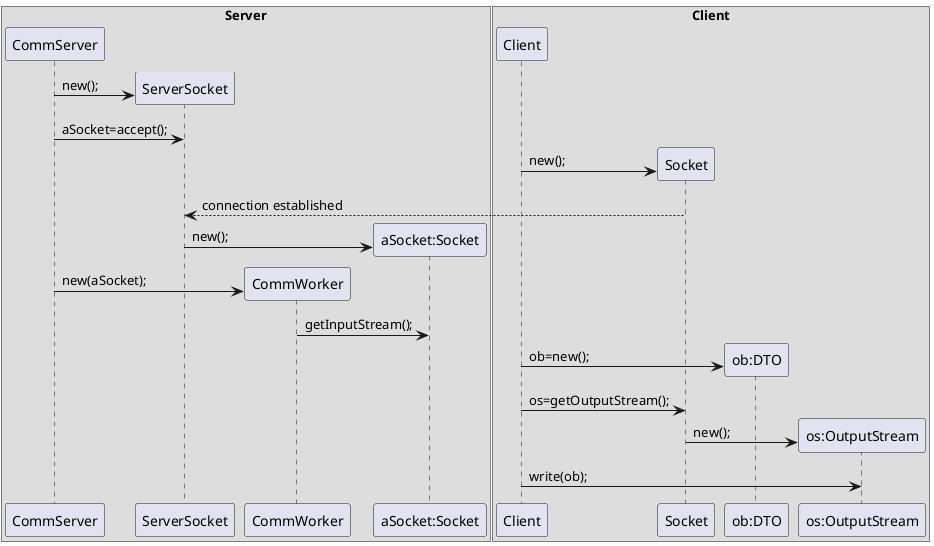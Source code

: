   @startuml us064_analysis.png

  box "Server"
    participant "CommServer"
    participant "ServerSocket"
    participant "CommWorker"
    participant "aSocket:Socket" as aSocket
  end box

  box "Client"
    participant "Client"
    participant "Socket"
    participant "ob:DTO" as DTO
    participant "os:OutputStream" as OutputStream
  end box

  create ServerSocket
  CommServer -> ServerSocket : new();
  CommServer -> ServerSocket : aSocket=accept();

  create Socket
  Client -> Socket : new();
  ServerSocket <-- Socket : connection established 

  create aSocket
  ServerSocket -> aSocket : new();

  create CommWorker
  CommServer -> CommWorker : new(aSocket);

  CommWorker -> aSocket : getInputStream();

  create DTO
  Client -> DTO : ob=new();
  Client -> Socket : os=getOutputStream();
  create OutputStream
  Socket -> OutputStream : new();
  Client -> OutputStream : write(ob);

  @enduml
